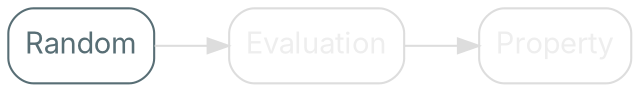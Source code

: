 digraph {
    bgcolor=transparent
    rankdir=LR

    // Default theme: enabled
    node[shape="rectangle" style="rounded,filled" color="#586E75" fillcolor="#ffffff" fontcolor="#586E75" fontname="Inter,Arial"]
    edge[color="#586E75" fontcolor="#000000" fontname="Inter,Arial" fontsize=11]

    Input[label="Random"]
    Evaluation[color="#dddddd" fontcolor="#eeeeee"]
    Analysis[label="Property" color="#dddddd" fontcolor="#eeeeee"]

    Input -> Evaluation[color="#dddddd"]
    Evaluation -> Analysis[color="#dddddd"]
}
